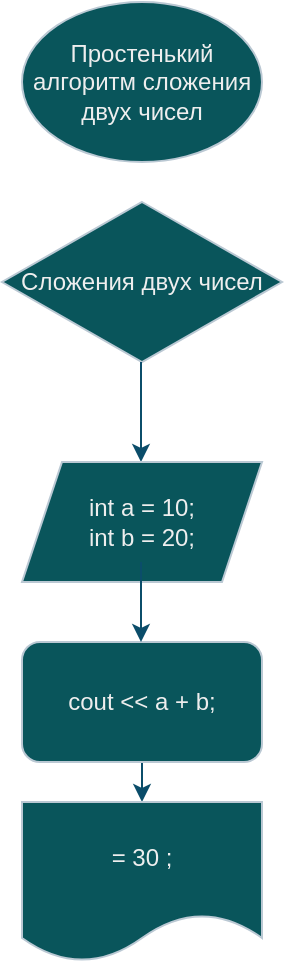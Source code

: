 <mxfile version="15.7.2" type="github">
  <diagram id="cwQFlQe7LqSTjvlpHrVS" name="Страница 1">
    <mxGraphModel dx="1242" dy="662" grid="1" gridSize="10" guides="1" tooltips="1" connect="1" arrows="1" fold="1" page="1" pageScale="1" pageWidth="827" pageHeight="1169" math="0" shadow="0">
      <root>
        <mxCell id="0" />
        <mxCell id="1" parent="0" />
        <mxCell id="mfrXT3F4f999Zeqdr9dm-1" value="Простенький алгоритм сложения двух чисел" style="ellipse;whiteSpace=wrap;html=1;fillColor=#09555B;strokeColor=#BAC8D3;fontColor=#EEEEEE;" vertex="1" parent="1">
          <mxGeometry x="280" y="20" width="120" height="80" as="geometry" />
        </mxCell>
        <mxCell id="mfrXT3F4f999Zeqdr9dm-2" value="Сложения двух чисел" style="rhombus;whiteSpace=wrap;html=1;fillColor=#09555B;strokeColor=#BAC8D3;fontColor=#EEEEEE;" vertex="1" parent="1">
          <mxGeometry x="270" y="120" width="140" height="80" as="geometry" />
        </mxCell>
        <mxCell id="mfrXT3F4f999Zeqdr9dm-3" value="" style="endArrow=classic;html=1;rounded=0;strokeColor=#0B4D6A;" edge="1" parent="1">
          <mxGeometry width="50" height="50" relative="1" as="geometry">
            <mxPoint x="339.5" y="200" as="sourcePoint" />
            <mxPoint x="339.5" y="250" as="targetPoint" />
          </mxGeometry>
        </mxCell>
        <mxCell id="mfrXT3F4f999Zeqdr9dm-4" value="int a = 10;&lt;br&gt;int b = 20;" style="shape=parallelogram;perimeter=parallelogramPerimeter;whiteSpace=wrap;html=1;fixedSize=1;rounded=0;sketch=0;fontColor=#EEEEEE;strokeColor=#BAC8D3;fillColor=#09555B;" vertex="1" parent="1">
          <mxGeometry x="280" y="250" width="120" height="60" as="geometry" />
        </mxCell>
        <mxCell id="mfrXT3F4f999Zeqdr9dm-9" style="edgeStyle=orthogonalEdgeStyle;curved=0;rounded=1;sketch=0;orthogonalLoop=1;jettySize=auto;html=1;entryX=0.5;entryY=0;entryDx=0;entryDy=0;strokeColor=#0B4D6A;" edge="1" parent="1" source="mfrXT3F4f999Zeqdr9dm-5" target="mfrXT3F4f999Zeqdr9dm-7">
          <mxGeometry relative="1" as="geometry" />
        </mxCell>
        <mxCell id="mfrXT3F4f999Zeqdr9dm-5" value="cout &amp;lt;&amp;lt; a + b;" style="rounded=1;whiteSpace=wrap;html=1;sketch=0;fontColor=#EEEEEE;strokeColor=#BAC8D3;fillColor=#09555B;" vertex="1" parent="1">
          <mxGeometry x="280" y="340" width="120" height="60" as="geometry" />
        </mxCell>
        <mxCell id="mfrXT3F4f999Zeqdr9dm-6" value="" style="endArrow=classic;html=1;rounded=1;sketch=0;strokeColor=#0B4D6A;curved=0;" edge="1" parent="1">
          <mxGeometry width="50" height="50" relative="1" as="geometry">
            <mxPoint x="339.5" y="300" as="sourcePoint" />
            <mxPoint x="339.5" y="340" as="targetPoint" />
          </mxGeometry>
        </mxCell>
        <mxCell id="mfrXT3F4f999Zeqdr9dm-7" value="= 30 ;" style="shape=document;whiteSpace=wrap;html=1;boundedLbl=1;rounded=0;sketch=0;fontColor=#EEEEEE;strokeColor=#BAC8D3;fillColor=#09555B;" vertex="1" parent="1">
          <mxGeometry x="280" y="420" width="120" height="80" as="geometry" />
        </mxCell>
      </root>
    </mxGraphModel>
  </diagram>
</mxfile>
